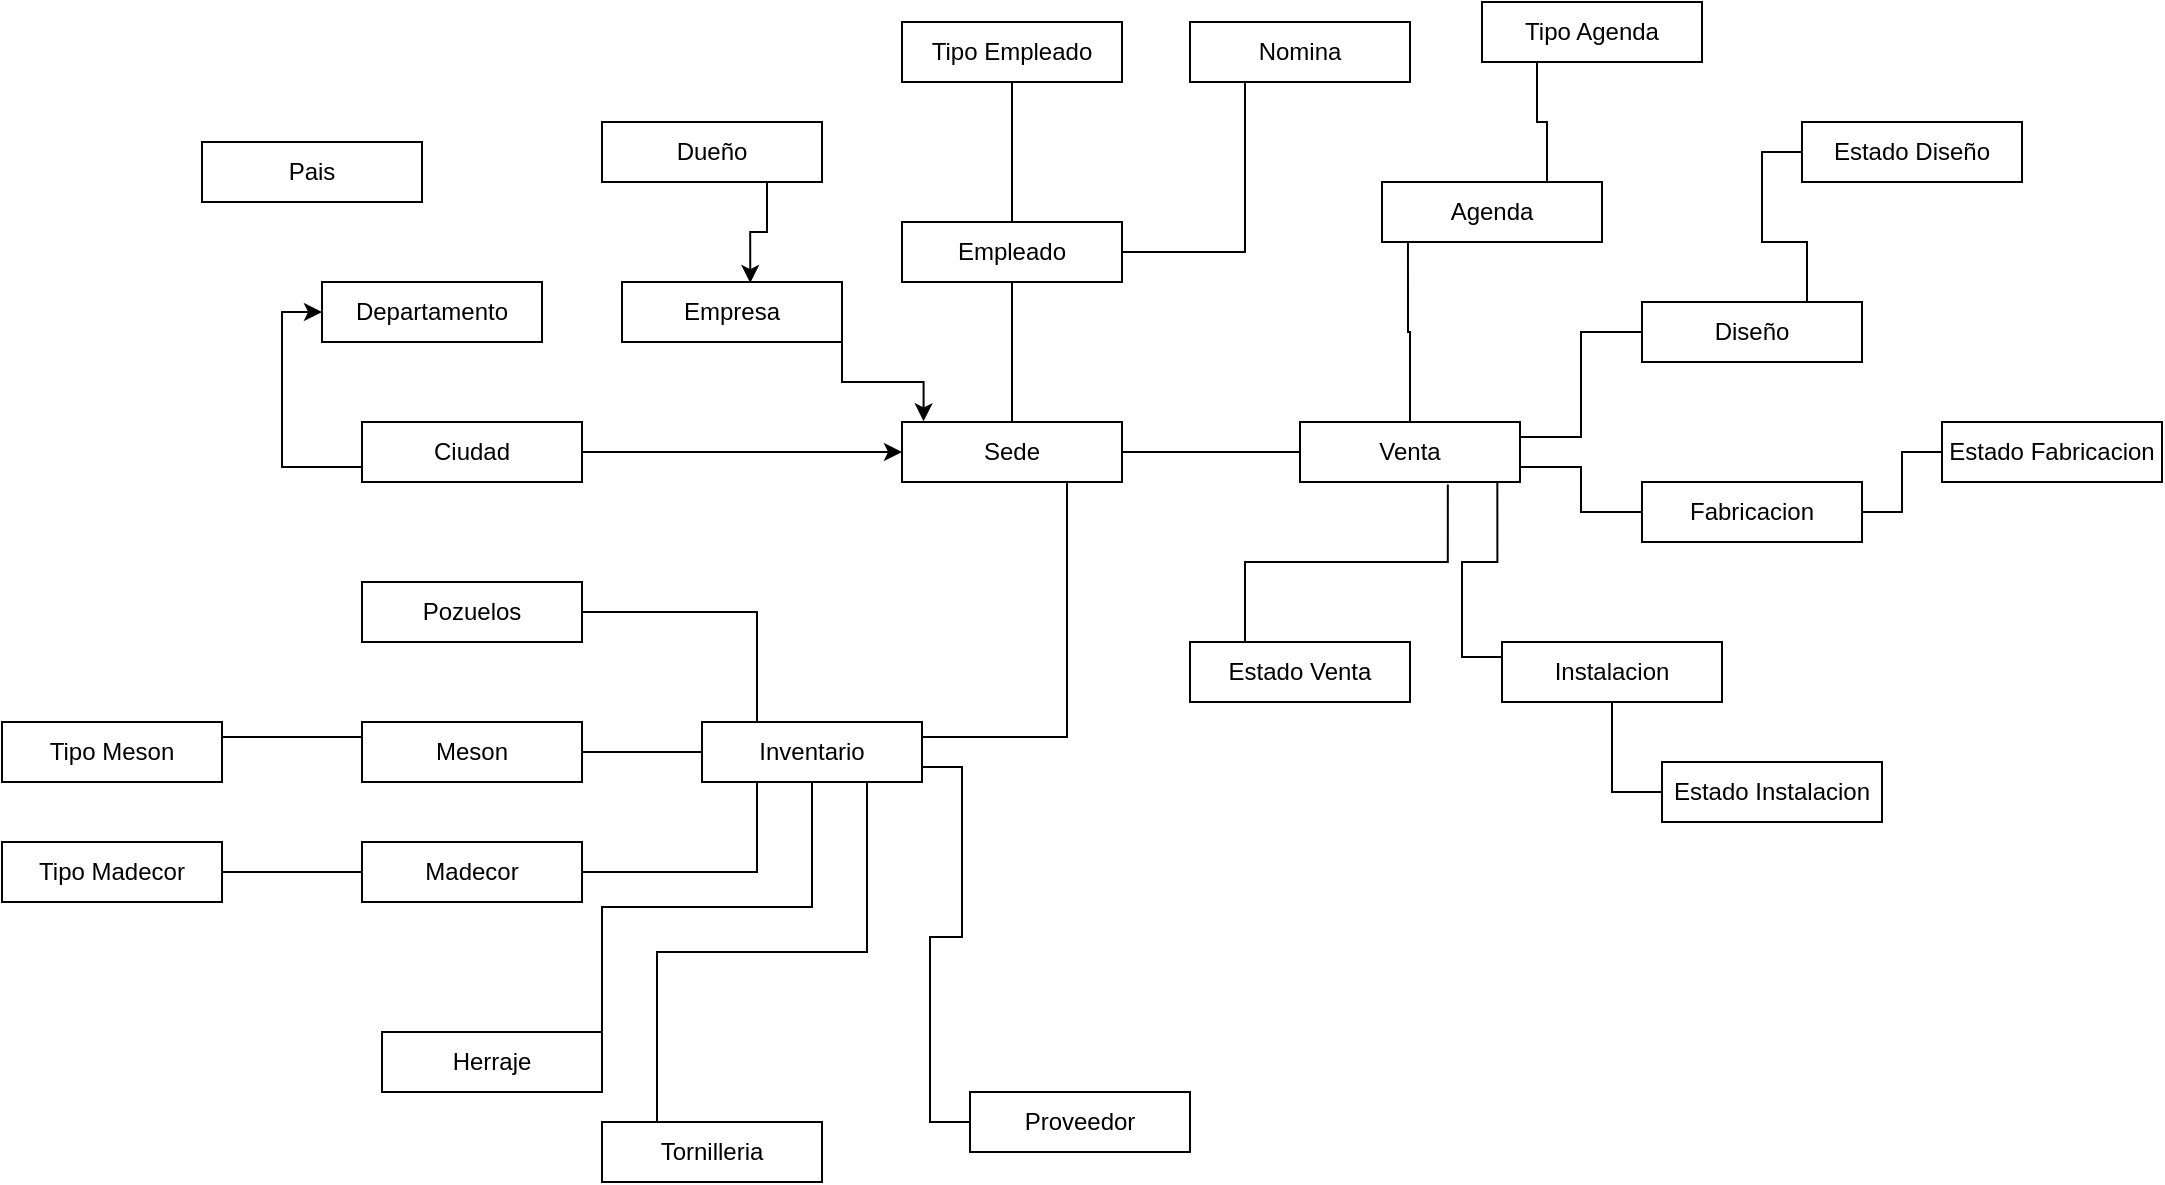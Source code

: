 <mxfile version="17.2.2" type="device"><diagram id="H13I-Q25Hp1J1C2yUJmI" name="Page-1"><mxGraphModel dx="2067" dy="689" grid="1" gridSize="10" guides="1" tooltips="1" connect="1" arrows="1" fold="1" page="1" pageScale="1" pageWidth="827" pageHeight="1169" math="0" shadow="0"><root><mxCell id="0"/><mxCell id="1" parent="0"/><mxCell id="yZaP1gvXAn1Ss0ziJQb3-1" value="&lt;font style=&quot;vertical-align: inherit&quot;&gt;&lt;font style=&quot;vertical-align: inherit&quot;&gt;Pais&lt;br&gt;&lt;/font&gt;&lt;/font&gt;" style="rounded=0;whiteSpace=wrap;html=1;" parent="1" vertex="1"><mxGeometry x="-190" y="110" width="110" height="30" as="geometry"/></mxCell><mxCell id="yZaP1gvXAn1Ss0ziJQb3-2" value="&lt;font style=&quot;vertical-align: inherit&quot;&gt;&lt;font style=&quot;vertical-align: inherit&quot;&gt;&lt;font style=&quot;vertical-align: inherit&quot;&gt;&lt;font style=&quot;vertical-align: inherit&quot;&gt;Departamento&lt;/font&gt;&lt;/font&gt;&lt;br&gt;&lt;/font&gt;&lt;/font&gt;" style="rounded=0;whiteSpace=wrap;html=1;" parent="1" vertex="1"><mxGeometry x="-130" y="180" width="110" height="30" as="geometry"/></mxCell><mxCell id="cBtEVsKNiRfbK8VFYThY-3" style="edgeStyle=orthogonalEdgeStyle;rounded=0;orthogonalLoop=1;jettySize=auto;html=1;exitX=1;exitY=0.5;exitDx=0;exitDy=0;entryX=0;entryY=0.5;entryDx=0;entryDy=0;" parent="1" source="yZaP1gvXAn1Ss0ziJQb3-3" target="yZaP1gvXAn1Ss0ziJQb3-11" edge="1"><mxGeometry relative="1" as="geometry"/></mxCell><mxCell id="cBtEVsKNiRfbK8VFYThY-4" style="edgeStyle=orthogonalEdgeStyle;rounded=0;orthogonalLoop=1;jettySize=auto;html=1;exitX=0;exitY=0.75;exitDx=0;exitDy=0;entryX=0;entryY=0.5;entryDx=0;entryDy=0;" parent="1" source="yZaP1gvXAn1Ss0ziJQb3-3" target="yZaP1gvXAn1Ss0ziJQb3-2" edge="1"><mxGeometry relative="1" as="geometry"/></mxCell><mxCell id="yZaP1gvXAn1Ss0ziJQb3-3" value="&lt;font style=&quot;vertical-align: inherit&quot;&gt;&lt;font style=&quot;vertical-align: inherit&quot;&gt;Ciudad&lt;/font&gt;&lt;/font&gt;" style="rounded=0;whiteSpace=wrap;html=1;" parent="1" vertex="1"><mxGeometry x="-110" y="250" width="110" height="30" as="geometry"/></mxCell><mxCell id="yZaP1gvXAn1Ss0ziJQb3-93" style="edgeStyle=orthogonalEdgeStyle;rounded=0;orthogonalLoop=1;jettySize=auto;html=1;exitX=0.25;exitY=0;exitDx=0;exitDy=0;entryX=0.75;entryY=1;entryDx=0;entryDy=0;endArrow=none;endFill=0;" parent="1" source="yZaP1gvXAn1Ss0ziJQb3-4" target="yZaP1gvXAn1Ss0ziJQb3-5" edge="1"><mxGeometry relative="1" as="geometry"/></mxCell><mxCell id="yZaP1gvXAn1Ss0ziJQb3-4" value="&lt;font style=&quot;vertical-align: inherit&quot;&gt;&lt;font style=&quot;vertical-align: inherit&quot;&gt;Tornilleria&lt;br&gt;&lt;/font&gt;&lt;/font&gt;" style="rounded=0;whiteSpace=wrap;html=1;" parent="1" vertex="1"><mxGeometry x="10" y="600" width="110" height="30" as="geometry"/></mxCell><mxCell id="yZaP1gvXAn1Ss0ziJQb3-64" style="edgeStyle=orthogonalEdgeStyle;rounded=0;orthogonalLoop=1;jettySize=auto;html=1;exitX=0;exitY=0.5;exitDx=0;exitDy=0;endArrow=none;endFill=0;" parent="1" source="yZaP1gvXAn1Ss0ziJQb3-5" target="yZaP1gvXAn1Ss0ziJQb3-7" edge="1"><mxGeometry relative="1" as="geometry"/></mxCell><mxCell id="yZaP1gvXAn1Ss0ziJQb3-65" style="edgeStyle=orthogonalEdgeStyle;rounded=0;orthogonalLoop=1;jettySize=auto;html=1;exitX=0.25;exitY=1;exitDx=0;exitDy=0;endArrow=none;endFill=0;entryX=1;entryY=0.5;entryDx=0;entryDy=0;" parent="1" source="yZaP1gvXAn1Ss0ziJQb3-5" target="yZaP1gvXAn1Ss0ziJQb3-6" edge="1"><mxGeometry relative="1" as="geometry"/></mxCell><mxCell id="yZaP1gvXAn1Ss0ziJQb3-73" style="edgeStyle=orthogonalEdgeStyle;rounded=0;orthogonalLoop=1;jettySize=auto;html=1;exitX=0.25;exitY=0;exitDx=0;exitDy=0;entryX=1;entryY=0.5;entryDx=0;entryDy=0;endArrow=none;endFill=0;" parent="1" source="yZaP1gvXAn1Ss0ziJQb3-5" target="yZaP1gvXAn1Ss0ziJQb3-48" edge="1"><mxGeometry relative="1" as="geometry"/></mxCell><mxCell id="yZaP1gvXAn1Ss0ziJQb3-5" value="&lt;font style=&quot;vertical-align: inherit&quot;&gt;&lt;font style=&quot;vertical-align: inherit&quot;&gt;Inventario&lt;br&gt;&lt;/font&gt;&lt;/font&gt;" style="rounded=0;whiteSpace=wrap;html=1;" parent="1" vertex="1"><mxGeometry x="60" y="400" width="110" height="30" as="geometry"/></mxCell><mxCell id="yZaP1gvXAn1Ss0ziJQb3-6" value="&lt;font style=&quot;vertical-align: inherit&quot;&gt;&lt;font style=&quot;vertical-align: inherit&quot;&gt;Madecor&lt;br&gt;&lt;/font&gt;&lt;/font&gt;" style="rounded=0;whiteSpace=wrap;html=1;" parent="1" vertex="1"><mxGeometry x="-110" y="460" width="110" height="30" as="geometry"/></mxCell><mxCell id="yZaP1gvXAn1Ss0ziJQb3-7" value="&lt;font style=&quot;vertical-align: inherit&quot;&gt;&lt;font style=&quot;vertical-align: inherit&quot;&gt;Meson&lt;br&gt;&lt;/font&gt;&lt;/font&gt;" style="rounded=0;whiteSpace=wrap;html=1;" parent="1" vertex="1"><mxGeometry x="-110" y="400" width="110" height="30" as="geometry"/></mxCell><mxCell id="yZaP1gvXAn1Ss0ziJQb3-96" style="edgeStyle=orthogonalEdgeStyle;rounded=0;orthogonalLoop=1;jettySize=auto;html=1;exitX=0.25;exitY=1;exitDx=0;exitDy=0;entryX=1;entryY=0.5;entryDx=0;entryDy=0;endArrow=none;endFill=0;" parent="1" source="yZaP1gvXAn1Ss0ziJQb3-9" target="yZaP1gvXAn1Ss0ziJQb3-13" edge="1"><mxGeometry relative="1" as="geometry"/></mxCell><mxCell id="yZaP1gvXAn1Ss0ziJQb3-9" value="&lt;font style=&quot;vertical-align: inherit&quot;&gt;&lt;font style=&quot;vertical-align: inherit&quot;&gt;Nomina&lt;br&gt;&lt;/font&gt;&lt;/font&gt;" style="rounded=0;whiteSpace=wrap;html=1;" parent="1" vertex="1"><mxGeometry x="304" y="50" width="110" height="30" as="geometry"/></mxCell><mxCell id="yZaP1gvXAn1Ss0ziJQb3-59" style="edgeStyle=orthogonalEdgeStyle;rounded=0;orthogonalLoop=1;jettySize=auto;html=1;exitX=0.5;exitY=0;exitDx=0;exitDy=0;entryX=0.5;entryY=1;entryDx=0;entryDy=0;endArrow=none;endFill=0;" parent="1" source="yZaP1gvXAn1Ss0ziJQb3-11" target="yZaP1gvXAn1Ss0ziJQb3-13" edge="1"><mxGeometry relative="1" as="geometry"/></mxCell><mxCell id="yZaP1gvXAn1Ss0ziJQb3-75" style="edgeStyle=orthogonalEdgeStyle;rounded=0;orthogonalLoop=1;jettySize=auto;html=1;exitX=0.75;exitY=1;exitDx=0;exitDy=0;entryX=1;entryY=0.25;entryDx=0;entryDy=0;endArrow=none;endFill=0;" parent="1" source="yZaP1gvXAn1Ss0ziJQb3-11" target="yZaP1gvXAn1Ss0ziJQb3-5" edge="1"><mxGeometry relative="1" as="geometry"/></mxCell><mxCell id="yZaP1gvXAn1Ss0ziJQb3-117" style="edgeStyle=orthogonalEdgeStyle;rounded=0;orthogonalLoop=1;jettySize=auto;html=1;exitX=1;exitY=0.5;exitDx=0;exitDy=0;entryX=0;entryY=0.5;entryDx=0;entryDy=0;endArrow=none;endFill=0;" parent="1" source="yZaP1gvXAn1Ss0ziJQb3-11" target="yZaP1gvXAn1Ss0ziJQb3-104" edge="1"><mxGeometry relative="1" as="geometry"/></mxCell><mxCell id="yZaP1gvXAn1Ss0ziJQb3-11" value="&lt;font style=&quot;vertical-align: inherit&quot;&gt;&lt;font style=&quot;vertical-align: inherit&quot;&gt;Sede&lt;br&gt;&lt;/font&gt;&lt;/font&gt;" style="rounded=0;whiteSpace=wrap;html=1;" parent="1" vertex="1"><mxGeometry x="160" y="250" width="110" height="30" as="geometry"/></mxCell><mxCell id="yZaP1gvXAn1Ss0ziJQb3-60" style="edgeStyle=orthogonalEdgeStyle;rounded=0;orthogonalLoop=1;jettySize=auto;html=1;exitX=0.5;exitY=0;exitDx=0;exitDy=0;endArrow=none;endFill=0;" parent="1" source="yZaP1gvXAn1Ss0ziJQb3-13" target="yZaP1gvXAn1Ss0ziJQb3-15" edge="1"><mxGeometry relative="1" as="geometry"/></mxCell><mxCell id="yZaP1gvXAn1Ss0ziJQb3-13" value="&lt;font style=&quot;vertical-align: inherit&quot;&gt;&lt;font style=&quot;vertical-align: inherit&quot;&gt;Empleado&lt;br&gt;&lt;/font&gt;&lt;/font&gt;" style="rounded=0;whiteSpace=wrap;html=1;" parent="1" vertex="1"><mxGeometry x="160" y="150" width="110" height="30" as="geometry"/></mxCell><mxCell id="TVyudYWUyQpfYBpt4xiT-1" style="edgeStyle=orthogonalEdgeStyle;rounded=0;orthogonalLoop=1;jettySize=auto;html=1;exitX=1;exitY=1;exitDx=0;exitDy=0;entryX=0.098;entryY=-0.011;entryDx=0;entryDy=0;entryPerimeter=0;" edge="1" parent="1" source="yZaP1gvXAn1Ss0ziJQb3-14" target="yZaP1gvXAn1Ss0ziJQb3-11"><mxGeometry relative="1" as="geometry"/></mxCell><mxCell id="yZaP1gvXAn1Ss0ziJQb3-14" value="&lt;font style=&quot;vertical-align: inherit&quot;&gt;&lt;font style=&quot;vertical-align: inherit&quot;&gt;&lt;font style=&quot;vertical-align: inherit&quot;&gt;&lt;font style=&quot;vertical-align: inherit&quot;&gt;Empresa&lt;/font&gt;&lt;/font&gt;&lt;br&gt;&lt;/font&gt;&lt;/font&gt;" style="rounded=0;whiteSpace=wrap;html=1;" parent="1" vertex="1"><mxGeometry x="20" y="180" width="110" height="30" as="geometry"/></mxCell><mxCell id="yZaP1gvXAn1Ss0ziJQb3-15" value="&lt;font style=&quot;vertical-align: inherit&quot;&gt;&lt;font style=&quot;vertical-align: inherit&quot;&gt;Tipo Empleado&lt;br&gt;&lt;/font&gt;&lt;/font&gt;" style="rounded=0;whiteSpace=wrap;html=1;" parent="1" vertex="1"><mxGeometry x="160" y="50" width="110" height="30" as="geometry"/></mxCell><mxCell id="yZaP1gvXAn1Ss0ziJQb3-71" style="edgeStyle=orthogonalEdgeStyle;rounded=0;orthogonalLoop=1;jettySize=auto;html=1;exitX=1;exitY=0.5;exitDx=0;exitDy=0;endArrow=none;endFill=0;" parent="1" source="yZaP1gvXAn1Ss0ziJQb3-36" edge="1"><mxGeometry relative="1" as="geometry"><mxPoint x="-110" y="475" as="targetPoint"/></mxGeometry></mxCell><mxCell id="yZaP1gvXAn1Ss0ziJQb3-36" value="&lt;font style=&quot;vertical-align: inherit&quot;&gt;&lt;font style=&quot;vertical-align: inherit&quot;&gt;Tipo Madecor&lt;br&gt;&lt;/font&gt;&lt;/font&gt;" style="rounded=0;whiteSpace=wrap;html=1;" parent="1" vertex="1"><mxGeometry x="-290" y="460" width="110" height="30" as="geometry"/></mxCell><mxCell id="yZaP1gvXAn1Ss0ziJQb3-41" value="&lt;font style=&quot;vertical-align: inherit&quot;&gt;&lt;font style=&quot;vertical-align: inherit&quot;&gt;Tipo Agenda&lt;br&gt;&lt;/font&gt;&lt;/font&gt;" style="rounded=0;whiteSpace=wrap;html=1;" parent="1" vertex="1"><mxGeometry x="450" y="40" width="110" height="30" as="geometry"/></mxCell><mxCell id="yZaP1gvXAn1Ss0ziJQb3-124" style="edgeStyle=orthogonalEdgeStyle;rounded=0;orthogonalLoop=1;jettySize=auto;html=1;exitX=1;exitY=0.5;exitDx=0;exitDy=0;endArrow=none;endFill=0;" parent="1" source="yZaP1gvXAn1Ss0ziJQb3-42" target="yZaP1gvXAn1Ss0ziJQb3-112" edge="1"><mxGeometry relative="1" as="geometry"/></mxCell><mxCell id="yZaP1gvXAn1Ss0ziJQb3-42" value="&lt;font style=&quot;vertical-align: inherit&quot;&gt;&lt;font style=&quot;vertical-align: inherit&quot;&gt;Fabricacion&lt;br&gt;&lt;/font&gt;&lt;/font&gt;" style="rounded=0;whiteSpace=wrap;html=1;" parent="1" vertex="1"><mxGeometry x="530" y="280" width="110" height="30" as="geometry"/></mxCell><mxCell id="yZaP1gvXAn1Ss0ziJQb3-94" style="edgeStyle=orthogonalEdgeStyle;rounded=0;orthogonalLoop=1;jettySize=auto;html=1;exitX=0;exitY=0.5;exitDx=0;exitDy=0;entryX=1;entryY=0.75;entryDx=0;entryDy=0;endArrow=none;endFill=0;" parent="1" source="yZaP1gvXAn1Ss0ziJQb3-43" target="yZaP1gvXAn1Ss0ziJQb3-5" edge="1"><mxGeometry relative="1" as="geometry"/></mxCell><mxCell id="yZaP1gvXAn1Ss0ziJQb3-43" value="&lt;font style=&quot;vertical-align: inherit&quot;&gt;&lt;font style=&quot;vertical-align: inherit&quot;&gt;Proveedor&lt;br&gt;&lt;/font&gt;&lt;/font&gt;" style="rounded=0;whiteSpace=wrap;html=1;" parent="1" vertex="1"><mxGeometry x="194" y="585" width="110" height="30" as="geometry"/></mxCell><mxCell id="yZaP1gvXAn1Ss0ziJQb3-70" style="edgeStyle=orthogonalEdgeStyle;rounded=0;orthogonalLoop=1;jettySize=auto;html=1;exitX=1;exitY=0.25;exitDx=0;exitDy=0;entryX=0;entryY=0.25;entryDx=0;entryDy=0;endArrow=none;endFill=0;" parent="1" source="yZaP1gvXAn1Ss0ziJQb3-46" target="yZaP1gvXAn1Ss0ziJQb3-7" edge="1"><mxGeometry relative="1" as="geometry"/></mxCell><mxCell id="yZaP1gvXAn1Ss0ziJQb3-46" value="&lt;font style=&quot;vertical-align: inherit&quot;&gt;&lt;font style=&quot;vertical-align: inherit&quot;&gt;Tipo Meson&lt;br&gt;&lt;/font&gt;&lt;/font&gt;" style="rounded=0;whiteSpace=wrap;html=1;" parent="1" vertex="1"><mxGeometry x="-290" y="400" width="110" height="30" as="geometry"/></mxCell><mxCell id="yZaP1gvXAn1Ss0ziJQb3-72" style="edgeStyle=orthogonalEdgeStyle;rounded=0;orthogonalLoop=1;jettySize=auto;html=1;exitX=1;exitY=0;exitDx=0;exitDy=0;endArrow=none;endFill=0;" parent="1" source="yZaP1gvXAn1Ss0ziJQb3-47" target="yZaP1gvXAn1Ss0ziJQb3-5" edge="1"><mxGeometry relative="1" as="geometry"/></mxCell><mxCell id="yZaP1gvXAn1Ss0ziJQb3-47" value="&lt;font style=&quot;vertical-align: inherit&quot;&gt;&lt;font style=&quot;vertical-align: inherit&quot;&gt;Herraje&lt;br&gt;&lt;/font&gt;&lt;/font&gt;" style="rounded=0;whiteSpace=wrap;html=1;" parent="1" vertex="1"><mxGeometry x="-100" y="555" width="110" height="30" as="geometry"/></mxCell><mxCell id="yZaP1gvXAn1Ss0ziJQb3-48" value="&lt;font style=&quot;vertical-align: inherit&quot;&gt;&lt;font style=&quot;vertical-align: inherit&quot;&gt;Pozuelos&lt;br&gt;&lt;/font&gt;&lt;/font&gt;" style="rounded=0;whiteSpace=wrap;html=1;" parent="1" vertex="1"><mxGeometry x="-110" y="330" width="110" height="30" as="geometry"/></mxCell><mxCell id="yZaP1gvXAn1Ss0ziJQb3-120" style="edgeStyle=orthogonalEdgeStyle;rounded=0;orthogonalLoop=1;jettySize=auto;html=1;exitX=0.75;exitY=0;exitDx=0;exitDy=0;entryX=0.25;entryY=1;entryDx=0;entryDy=0;endArrow=none;endFill=0;" parent="1" source="yZaP1gvXAn1Ss0ziJQb3-103" target="yZaP1gvXAn1Ss0ziJQb3-41" edge="1"><mxGeometry relative="1" as="geometry"/></mxCell><mxCell id="yZaP1gvXAn1Ss0ziJQb3-103" value="&lt;font style=&quot;vertical-align: inherit&quot;&gt;&lt;font style=&quot;vertical-align: inherit&quot;&gt;Agenda&lt;br&gt;&lt;/font&gt;&lt;/font&gt;" style="rounded=0;whiteSpace=wrap;html=1;" parent="1" vertex="1"><mxGeometry x="400" y="130" width="110" height="30" as="geometry"/></mxCell><mxCell id="yZaP1gvXAn1Ss0ziJQb3-118" style="edgeStyle=orthogonalEdgeStyle;rounded=0;orthogonalLoop=1;jettySize=auto;html=1;exitX=0.5;exitY=0;exitDx=0;exitDy=0;entryX=0.118;entryY=1.002;entryDx=0;entryDy=0;entryPerimeter=0;endArrow=none;endFill=0;" parent="1" source="yZaP1gvXAn1Ss0ziJQb3-104" target="yZaP1gvXAn1Ss0ziJQb3-103" edge="1"><mxGeometry relative="1" as="geometry"/></mxCell><mxCell id="yZaP1gvXAn1Ss0ziJQb3-121" style="edgeStyle=orthogonalEdgeStyle;rounded=0;orthogonalLoop=1;jettySize=auto;html=1;exitX=1;exitY=0.25;exitDx=0;exitDy=0;entryX=0;entryY=0.5;entryDx=0;entryDy=0;endArrow=none;endFill=0;" parent="1" source="yZaP1gvXAn1Ss0ziJQb3-104" target="yZaP1gvXAn1Ss0ziJQb3-114" edge="1"><mxGeometry relative="1" as="geometry"/></mxCell><mxCell id="yZaP1gvXAn1Ss0ziJQb3-123" style="edgeStyle=orthogonalEdgeStyle;rounded=0;orthogonalLoop=1;jettySize=auto;html=1;exitX=1;exitY=0.75;exitDx=0;exitDy=0;entryX=0;entryY=0.5;entryDx=0;entryDy=0;endArrow=none;endFill=0;" parent="1" source="yZaP1gvXAn1Ss0ziJQb3-104" target="yZaP1gvXAn1Ss0ziJQb3-42" edge="1"><mxGeometry relative="1" as="geometry"/></mxCell><mxCell id="yZaP1gvXAn1Ss0ziJQb3-104" value="&lt;font style=&quot;vertical-align: inherit&quot;&gt;&lt;font style=&quot;vertical-align: inherit&quot;&gt;Venta&lt;br&gt;&lt;/font&gt;&lt;/font&gt;" style="rounded=0;whiteSpace=wrap;html=1;" parent="1" vertex="1"><mxGeometry x="359" y="250" width="110" height="30" as="geometry"/></mxCell><mxCell id="yZaP1gvXAn1Ss0ziJQb3-129" style="edgeStyle=orthogonalEdgeStyle;rounded=0;orthogonalLoop=1;jettySize=auto;html=1;exitX=0.25;exitY=0;exitDx=0;exitDy=0;entryX=0.672;entryY=1.041;entryDx=0;entryDy=0;entryPerimeter=0;endArrow=none;endFill=0;" parent="1" source="yZaP1gvXAn1Ss0ziJQb3-109" target="yZaP1gvXAn1Ss0ziJQb3-104" edge="1"><mxGeometry relative="1" as="geometry"/></mxCell><mxCell id="yZaP1gvXAn1Ss0ziJQb3-109" value="&lt;font style=&quot;vertical-align: inherit&quot;&gt;&lt;font style=&quot;vertical-align: inherit&quot;&gt;Estado Venta&lt;br&gt;&lt;/font&gt;&lt;/font&gt;" style="rounded=0;whiteSpace=wrap;html=1;" parent="1" vertex="1"><mxGeometry x="304" y="360" width="110" height="30" as="geometry"/></mxCell><mxCell id="yZaP1gvXAn1Ss0ziJQb3-126" style="edgeStyle=orthogonalEdgeStyle;rounded=0;orthogonalLoop=1;jettySize=auto;html=1;exitX=0;exitY=0.5;exitDx=0;exitDy=0;endArrow=none;endFill=0;" parent="1" source="yZaP1gvXAn1Ss0ziJQb3-110" target="yZaP1gvXAn1Ss0ziJQb3-111" edge="1"><mxGeometry relative="1" as="geometry"/></mxCell><mxCell id="yZaP1gvXAn1Ss0ziJQb3-110" value="&lt;font style=&quot;vertical-align: inherit&quot;&gt;&lt;font style=&quot;vertical-align: inherit&quot;&gt;Estado Instalacion&lt;br&gt;&lt;/font&gt;&lt;/font&gt;" style="rounded=0;whiteSpace=wrap;html=1;" parent="1" vertex="1"><mxGeometry x="540" y="420" width="110" height="30" as="geometry"/></mxCell><mxCell id="yZaP1gvXAn1Ss0ziJQb3-125" style="edgeStyle=orthogonalEdgeStyle;rounded=0;orthogonalLoop=1;jettySize=auto;html=1;exitX=0;exitY=0.25;exitDx=0;exitDy=0;entryX=0.897;entryY=1.002;entryDx=0;entryDy=0;entryPerimeter=0;endArrow=none;endFill=0;" parent="1" source="yZaP1gvXAn1Ss0ziJQb3-111" target="yZaP1gvXAn1Ss0ziJQb3-104" edge="1"><mxGeometry relative="1" as="geometry"/></mxCell><mxCell id="yZaP1gvXAn1Ss0ziJQb3-111" value="&lt;font style=&quot;vertical-align: inherit&quot;&gt;&lt;font style=&quot;vertical-align: inherit&quot;&gt;Instalacion&lt;br&gt;&lt;/font&gt;&lt;/font&gt;" style="rounded=0;whiteSpace=wrap;html=1;" parent="1" vertex="1"><mxGeometry x="460" y="360" width="110" height="30" as="geometry"/></mxCell><mxCell id="yZaP1gvXAn1Ss0ziJQb3-112" value="&lt;font style=&quot;vertical-align: inherit&quot;&gt;&lt;font style=&quot;vertical-align: inherit&quot;&gt;Estado Fabricacion&lt;br&gt;&lt;/font&gt;&lt;/font&gt;" style="rounded=0;whiteSpace=wrap;html=1;" parent="1" vertex="1"><mxGeometry x="680" y="250" width="110" height="30" as="geometry"/></mxCell><mxCell id="yZaP1gvXAn1Ss0ziJQb3-113" value="&lt;font style=&quot;vertical-align: inherit&quot;&gt;&lt;font style=&quot;vertical-align: inherit&quot;&gt;Estado Diseño&lt;br&gt;&lt;/font&gt;&lt;/font&gt;" style="rounded=0;whiteSpace=wrap;html=1;" parent="1" vertex="1"><mxGeometry x="610" y="100" width="110" height="30" as="geometry"/></mxCell><mxCell id="yZaP1gvXAn1Ss0ziJQb3-122" style="edgeStyle=orthogonalEdgeStyle;rounded=0;orthogonalLoop=1;jettySize=auto;html=1;exitX=0.75;exitY=0;exitDx=0;exitDy=0;entryX=0;entryY=0.5;entryDx=0;entryDy=0;endArrow=none;endFill=0;" parent="1" source="yZaP1gvXAn1Ss0ziJQb3-114" target="yZaP1gvXAn1Ss0ziJQb3-113" edge="1"><mxGeometry relative="1" as="geometry"/></mxCell><mxCell id="yZaP1gvXAn1Ss0ziJQb3-114" value="&lt;font style=&quot;vertical-align: inherit&quot;&gt;&lt;font style=&quot;vertical-align: inherit&quot;&gt;Diseño&lt;br&gt;&lt;/font&gt;&lt;/font&gt;" style="rounded=0;whiteSpace=wrap;html=1;" parent="1" vertex="1"><mxGeometry x="530" y="190" width="110" height="30" as="geometry"/></mxCell><mxCell id="cBtEVsKNiRfbK8VFYThY-2" style="edgeStyle=orthogonalEdgeStyle;rounded=0;orthogonalLoop=1;jettySize=auto;html=1;exitX=0.75;exitY=1;exitDx=0;exitDy=0;entryX=0.583;entryY=0.017;entryDx=0;entryDy=0;entryPerimeter=0;" parent="1" source="cBtEVsKNiRfbK8VFYThY-1" target="yZaP1gvXAn1Ss0ziJQb3-14" edge="1"><mxGeometry relative="1" as="geometry"/></mxCell><mxCell id="cBtEVsKNiRfbK8VFYThY-1" value="&lt;font style=&quot;vertical-align: inherit&quot;&gt;&lt;font style=&quot;vertical-align: inherit&quot;&gt;&lt;font style=&quot;vertical-align: inherit&quot;&gt;&lt;font style=&quot;vertical-align: inherit&quot;&gt;&lt;font style=&quot;vertical-align: inherit&quot;&gt;&lt;font style=&quot;vertical-align: inherit&quot;&gt;Dueño&lt;/font&gt;&lt;/font&gt;&lt;/font&gt;&lt;/font&gt;&lt;br&gt;&lt;/font&gt;&lt;/font&gt;" style="rounded=0;whiteSpace=wrap;html=1;" parent="1" vertex="1"><mxGeometry x="10" y="100" width="110" height="30" as="geometry"/></mxCell></root></mxGraphModel></diagram></mxfile>